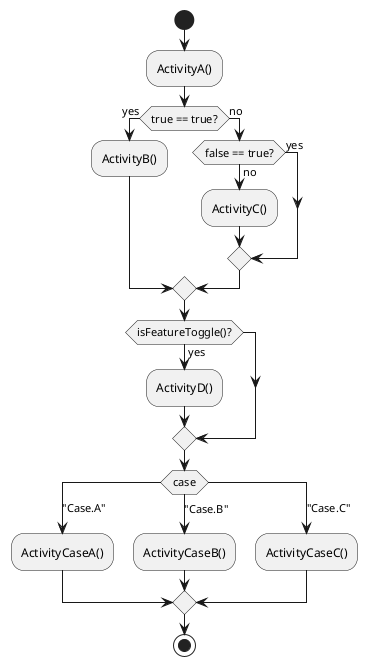 @startuml
start
:ActivityA();
if (true == true?) then (yes)
    :ActivityB();
else (no)
    if (false == true?) then (yes)
    else (no)
        :ActivityC();
    endif
endif
if (isFeatureToggle()?) then (yes)
    :ActivityD();
endif
switch (case)
case ("Case.A")
    :ActivityCaseA();
case ("Case.B")
    :ActivityCaseB();
case ("Case.C")
    :ActivityCaseC();
endswitch
stop
@enduml
